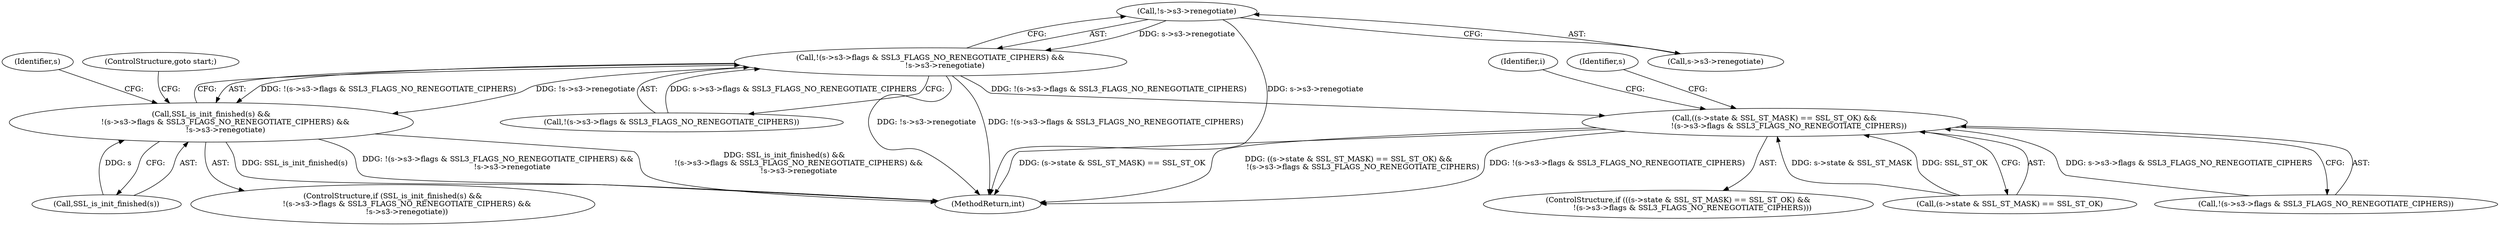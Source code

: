 digraph "0_openssl_e9bbefbf0f24c57645e7ad6a5a71ae649d18ac8e@pointer" {
"1000967" [label="(Call,!s->s3->renegotiate)"];
"1000958" [label="(Call,!(s->s3->flags & SSL3_FLAGS_NO_RENEGOTIATE_CIPHERS) &&\n            !s->s3->renegotiate)"];
"1000955" [label="(Call,SSL_is_init_finished(s) &&\n            !(s->s3->flags & SSL3_FLAGS_NO_RENEGOTIATE_CIPHERS) &&\n            !s->s3->renegotiate)"];
"1001606" [label="(Call,((s->state & SSL_ST_MASK) == SSL_ST_OK) &&\n            !(s->s3->flags & SSL3_FLAGS_NO_RENEGOTIATE_CIPHERS))"];
"1000956" [label="(Call,SSL_is_init_finished(s))"];
"1000958" [label="(Call,!(s->s3->flags & SSL3_FLAGS_NO_RENEGOTIATE_CIPHERS) &&\n            !s->s3->renegotiate)"];
"1000977" [label="(Identifier,s)"];
"1001607" [label="(Call,(s->state & SSL_ST_MASK) == SSL_ST_OK)"];
"1001614" [label="(Call,!(s->s3->flags & SSL3_FLAGS_NO_RENEGOTIATE_CIPHERS))"];
"1000967" [label="(Call,!s->s3->renegotiate)"];
"1000968" [label="(Call,s->s3->renegotiate)"];
"1000954" [label="(ControlStructure,if (SSL_is_init_finished(s) &&\n            !(s->s3->flags & SSL3_FLAGS_NO_RENEGOTIATE_CIPHERS) &&\n            !s->s3->renegotiate))"];
"1001606" [label="(Call,((s->state & SSL_ST_MASK) == SSL_ST_OK) &&\n            !(s->s3->flags & SSL3_FLAGS_NO_RENEGOTIATE_CIPHERS))"];
"1001048" [label="(ControlStructure,goto start;)"];
"1001819" [label="(MethodReturn,int)"];
"1001646" [label="(Identifier,i)"];
"1001605" [label="(ControlStructure,if (((s->state & SSL_ST_MASK) == SSL_ST_OK) &&\n            !(s->s3->flags & SSL3_FLAGS_NO_RENEGOTIATE_CIPHERS)))"];
"1001625" [label="(Identifier,s)"];
"1000959" [label="(Call,!(s->s3->flags & SSL3_FLAGS_NO_RENEGOTIATE_CIPHERS))"];
"1000955" [label="(Call,SSL_is_init_finished(s) &&\n            !(s->s3->flags & SSL3_FLAGS_NO_RENEGOTIATE_CIPHERS) &&\n            !s->s3->renegotiate)"];
"1000967" -> "1000958"  [label="AST: "];
"1000967" -> "1000968"  [label="CFG: "];
"1000968" -> "1000967"  [label="AST: "];
"1000958" -> "1000967"  [label="CFG: "];
"1000967" -> "1001819"  [label="DDG: s->s3->renegotiate"];
"1000967" -> "1000958"  [label="DDG: s->s3->renegotiate"];
"1000958" -> "1000955"  [label="AST: "];
"1000958" -> "1000959"  [label="CFG: "];
"1000959" -> "1000958"  [label="AST: "];
"1000955" -> "1000958"  [label="CFG: "];
"1000958" -> "1001819"  [label="DDG: !s->s3->renegotiate"];
"1000958" -> "1001819"  [label="DDG: !(s->s3->flags & SSL3_FLAGS_NO_RENEGOTIATE_CIPHERS)"];
"1000958" -> "1000955"  [label="DDG: !(s->s3->flags & SSL3_FLAGS_NO_RENEGOTIATE_CIPHERS)"];
"1000958" -> "1000955"  [label="DDG: !s->s3->renegotiate"];
"1000959" -> "1000958"  [label="DDG: s->s3->flags & SSL3_FLAGS_NO_RENEGOTIATE_CIPHERS"];
"1000958" -> "1001606"  [label="DDG: !(s->s3->flags & SSL3_FLAGS_NO_RENEGOTIATE_CIPHERS)"];
"1000955" -> "1000954"  [label="AST: "];
"1000955" -> "1000956"  [label="CFG: "];
"1000956" -> "1000955"  [label="AST: "];
"1000977" -> "1000955"  [label="CFG: "];
"1001048" -> "1000955"  [label="CFG: "];
"1000955" -> "1001819"  [label="DDG: !(s->s3->flags & SSL3_FLAGS_NO_RENEGOTIATE_CIPHERS) &&\n            !s->s3->renegotiate"];
"1000955" -> "1001819"  [label="DDG: SSL_is_init_finished(s) &&\n            !(s->s3->flags & SSL3_FLAGS_NO_RENEGOTIATE_CIPHERS) &&\n            !s->s3->renegotiate"];
"1000955" -> "1001819"  [label="DDG: SSL_is_init_finished(s)"];
"1000956" -> "1000955"  [label="DDG: s"];
"1001606" -> "1001605"  [label="AST: "];
"1001606" -> "1001607"  [label="CFG: "];
"1001606" -> "1001614"  [label="CFG: "];
"1001607" -> "1001606"  [label="AST: "];
"1001614" -> "1001606"  [label="AST: "];
"1001625" -> "1001606"  [label="CFG: "];
"1001646" -> "1001606"  [label="CFG: "];
"1001606" -> "1001819"  [label="DDG: (s->state & SSL_ST_MASK) == SSL_ST_OK"];
"1001606" -> "1001819"  [label="DDG: ((s->state & SSL_ST_MASK) == SSL_ST_OK) &&\n            !(s->s3->flags & SSL3_FLAGS_NO_RENEGOTIATE_CIPHERS)"];
"1001606" -> "1001819"  [label="DDG: !(s->s3->flags & SSL3_FLAGS_NO_RENEGOTIATE_CIPHERS)"];
"1001607" -> "1001606"  [label="DDG: s->state & SSL_ST_MASK"];
"1001607" -> "1001606"  [label="DDG: SSL_ST_OK"];
"1001614" -> "1001606"  [label="DDG: s->s3->flags & SSL3_FLAGS_NO_RENEGOTIATE_CIPHERS"];
}
